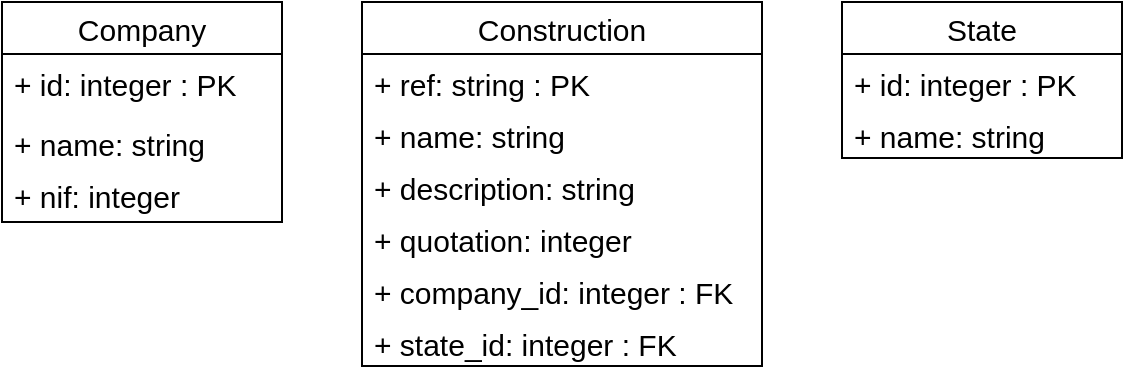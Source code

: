 <mxfile version="13.10.0" type="device"><diagram id="C5RBs43oDa-KdzZeNtuy" name="Page-1"><mxGraphModel dx="1038" dy="500" grid="1" gridSize="10" guides="1" tooltips="1" connect="1" arrows="1" fold="1" page="1" pageScale="1" pageWidth="827" pageHeight="1169" math="0" shadow="0"><root><mxCell id="WIyWlLk6GJQsqaUBKTNV-0"/><mxCell id="WIyWlLk6GJQsqaUBKTNV-1" parent="WIyWlLk6GJQsqaUBKTNV-0"/><object label="Company" asdasd="123213" id="GWyZA-bwA9xMVpTspqDV-0"><mxCell style="swimlane;fontStyle=0;childLayout=stackLayout;horizontal=1;startSize=26;fillColor=none;horizontalStack=0;resizeParent=1;resizeParentMax=0;resizeLast=0;collapsible=1;marginBottom=0;fontSize=15;" parent="WIyWlLk6GJQsqaUBKTNV-1" vertex="1"><mxGeometry x="150" y="110" width="140" height="110" as="geometry"/></mxCell></object><mxCell id="GWyZA-bwA9xMVpTspqDV-10" value="+ id: integer : PK" style="text;strokeColor=none;fillColor=none;align=left;verticalAlign=top;spacingLeft=4;spacingRight=4;overflow=hidden;rotatable=0;points=[[0,0.5],[1,0.5]];portConstraint=eastwest;fontSize=15;" parent="GWyZA-bwA9xMVpTspqDV-0" vertex="1"><mxGeometry y="26" width="140" height="30" as="geometry"/></mxCell><mxCell id="GWyZA-bwA9xMVpTspqDV-1" value="+ name: string" style="text;strokeColor=none;fillColor=none;align=left;verticalAlign=top;spacingLeft=4;spacingRight=4;overflow=hidden;rotatable=0;points=[[0,0.5],[1,0.5]];portConstraint=eastwest;fontSize=15;" parent="GWyZA-bwA9xMVpTspqDV-0" vertex="1"><mxGeometry y="56" width="140" height="26" as="geometry"/></mxCell><mxCell id="GWyZA-bwA9xMVpTspqDV-2" value="+ nif: integer&#10;" style="text;strokeColor=none;fillColor=none;align=left;verticalAlign=top;spacingLeft=4;spacingRight=4;overflow=hidden;rotatable=0;points=[[0,0.5],[1,0.5]];portConstraint=eastwest;fontSize=15;" parent="GWyZA-bwA9xMVpTspqDV-0" vertex="1"><mxGeometry y="82" width="140" height="28" as="geometry"/></mxCell><mxCell id="GWyZA-bwA9xMVpTspqDV-12" value="State" style="swimlane;fontStyle=0;childLayout=stackLayout;horizontal=1;startSize=26;fillColor=none;horizontalStack=0;resizeParent=1;resizeParentMax=0;resizeLast=0;collapsible=1;marginBottom=0;fontSize=15;" parent="WIyWlLk6GJQsqaUBKTNV-1" vertex="1"><mxGeometry x="570" y="110" width="140" height="78" as="geometry"/></mxCell><mxCell id="GWyZA-bwA9xMVpTspqDV-15" value="+ id: integer : PK" style="text;strokeColor=none;fillColor=none;align=left;verticalAlign=top;spacingLeft=4;spacingRight=4;overflow=hidden;rotatable=0;points=[[0,0.5],[1,0.5]];portConstraint=eastwest;fontSize=15;" parent="GWyZA-bwA9xMVpTspqDV-12" vertex="1"><mxGeometry y="26" width="140" height="26" as="geometry"/></mxCell><mxCell id="GWyZA-bwA9xMVpTspqDV-14" value="+ name: string" style="text;strokeColor=none;fillColor=none;align=left;verticalAlign=top;spacingLeft=4;spacingRight=4;overflow=hidden;rotatable=0;points=[[0,0.5],[1,0.5]];portConstraint=eastwest;fontSize=15;" parent="GWyZA-bwA9xMVpTspqDV-12" vertex="1"><mxGeometry y="52" width="140" height="26" as="geometry"/></mxCell><mxCell id="GWyZA-bwA9xMVpTspqDV-4" value="Construction" style="swimlane;fontStyle=0;childLayout=stackLayout;horizontal=1;startSize=26;fillColor=none;horizontalStack=0;resizeParent=1;resizeParentMax=0;resizeLast=0;collapsible=1;marginBottom=0;fontSize=15;" parent="WIyWlLk6GJQsqaUBKTNV-1" vertex="1"><mxGeometry x="330" y="110" width="200" height="182" as="geometry"/></mxCell><mxCell id="GWyZA-bwA9xMVpTspqDV-5" value="+ ref: string : PK" style="text;strokeColor=none;fillColor=none;align=left;verticalAlign=top;spacingLeft=4;spacingRight=4;overflow=hidden;rotatable=0;points=[[0,0.5],[1,0.5]];portConstraint=eastwest;fontSize=15;" parent="GWyZA-bwA9xMVpTspqDV-4" vertex="1"><mxGeometry y="26" width="200" height="26" as="geometry"/></mxCell><mxCell id="GWyZA-bwA9xMVpTspqDV-6" value="+ name: string" style="text;strokeColor=none;fillColor=none;align=left;verticalAlign=top;spacingLeft=4;spacingRight=4;overflow=hidden;rotatable=0;points=[[0,0.5],[1,0.5]];portConstraint=eastwest;fontSize=15;" parent="GWyZA-bwA9xMVpTspqDV-4" vertex="1"><mxGeometry y="52" width="200" height="26" as="geometry"/></mxCell><mxCell id="GWyZA-bwA9xMVpTspqDV-7" value="+ description: string" style="text;strokeColor=none;fillColor=none;align=left;verticalAlign=top;spacingLeft=4;spacingRight=4;overflow=hidden;rotatable=0;points=[[0,0.5],[1,0.5]];portConstraint=eastwest;fontSize=15;" parent="GWyZA-bwA9xMVpTspqDV-4" vertex="1"><mxGeometry y="78" width="200" height="26" as="geometry"/></mxCell><mxCell id="GWyZA-bwA9xMVpTspqDV-8" value="+ quotation: integer" style="text;strokeColor=none;fillColor=none;align=left;verticalAlign=top;spacingLeft=4;spacingRight=4;overflow=hidden;rotatable=0;points=[[0,0.5],[1,0.5]];portConstraint=eastwest;fontSize=15;" parent="GWyZA-bwA9xMVpTspqDV-4" vertex="1"><mxGeometry y="104" width="200" height="26" as="geometry"/></mxCell><mxCell id="GWyZA-bwA9xMVpTspqDV-11" value="+ company_id: integer : FK" style="text;strokeColor=none;fillColor=none;align=left;verticalAlign=top;spacingLeft=4;spacingRight=4;overflow=hidden;rotatable=0;points=[[0,0.5],[1,0.5]];portConstraint=eastwest;fontSize=15;" parent="GWyZA-bwA9xMVpTspqDV-4" vertex="1"><mxGeometry y="130" width="200" height="26" as="geometry"/></mxCell><mxCell id="GWyZA-bwA9xMVpTspqDV-18" value="+ state_id: integer : FK" style="text;strokeColor=none;fillColor=none;align=left;verticalAlign=top;spacingLeft=4;spacingRight=4;overflow=hidden;rotatable=0;points=[[0,0.5],[1,0.5]];portConstraint=eastwest;fontSize=15;" parent="GWyZA-bwA9xMVpTspqDV-4" vertex="1"><mxGeometry y="156" width="200" height="26" as="geometry"/></mxCell></root></mxGraphModel></diagram></mxfile>